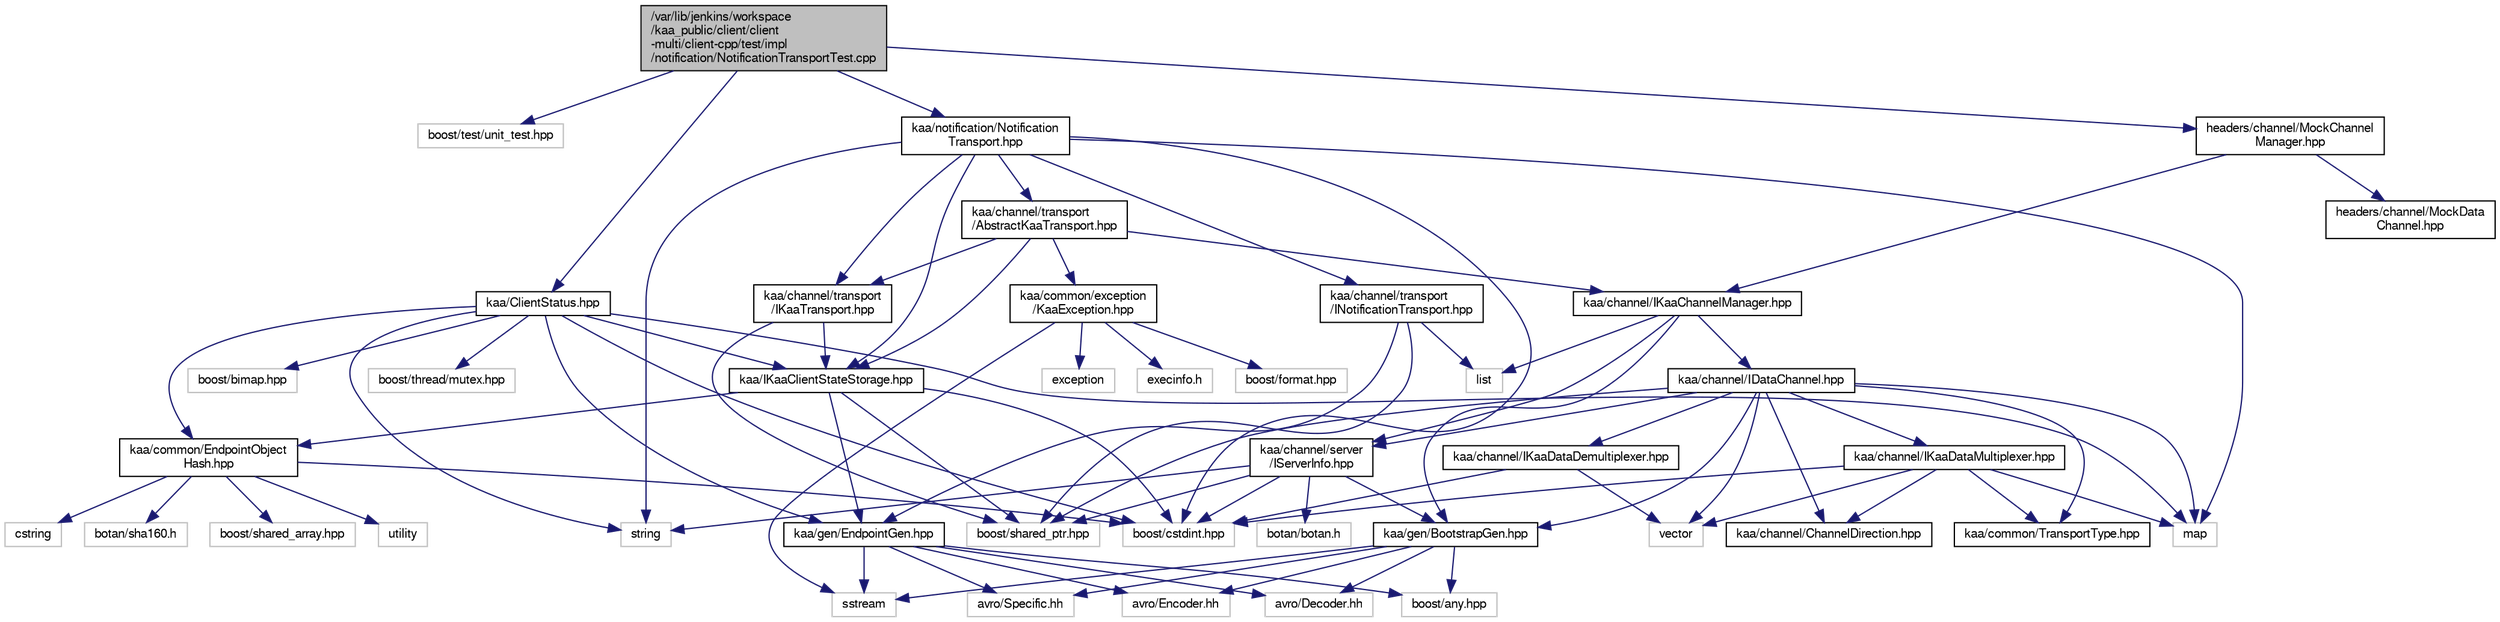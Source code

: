 digraph "/var/lib/jenkins/workspace/kaa_public/client/client-multi/client-cpp/test/impl/notification/NotificationTransportTest.cpp"
{
  bgcolor="transparent";
  edge [fontname="FreeSans",fontsize="10",labelfontname="FreeSans",labelfontsize="10"];
  node [fontname="FreeSans",fontsize="10",shape=record];
  Node1 [label="/var/lib/jenkins/workspace\l/kaa_public/client/client\l-multi/client-cpp/test/impl\l/notification/NotificationTransportTest.cpp",height=0.2,width=0.4,color="black", fillcolor="grey75", style="filled" fontcolor="black"];
  Node1 -> Node2 [color="midnightblue",fontsize="10",style="solid",fontname="FreeSans"];
  Node2 [label="boost/test/unit_test.hpp",height=0.2,width=0.4,color="grey75"];
  Node1 -> Node3 [color="midnightblue",fontsize="10",style="solid",fontname="FreeSans"];
  Node3 [label="kaa/ClientStatus.hpp",height=0.2,width=0.4,color="black",URL="$ClientStatus_8hpp.html"];
  Node3 -> Node4 [color="midnightblue",fontsize="10",style="solid",fontname="FreeSans"];
  Node4 [label="string",height=0.2,width=0.4,color="grey75"];
  Node3 -> Node5 [color="midnightblue",fontsize="10",style="solid",fontname="FreeSans"];
  Node5 [label="map",height=0.2,width=0.4,color="grey75"];
  Node3 -> Node6 [color="midnightblue",fontsize="10",style="solid",fontname="FreeSans"];
  Node6 [label="boost/cstdint.hpp",height=0.2,width=0.4,color="grey75"];
  Node3 -> Node7 [color="midnightblue",fontsize="10",style="solid",fontname="FreeSans"];
  Node7 [label="boost/bimap.hpp",height=0.2,width=0.4,color="grey75"];
  Node3 -> Node8 [color="midnightblue",fontsize="10",style="solid",fontname="FreeSans"];
  Node8 [label="boost/thread/mutex.hpp",height=0.2,width=0.4,color="grey75"];
  Node3 -> Node9 [color="midnightblue",fontsize="10",style="solid",fontname="FreeSans"];
  Node9 [label="kaa/gen/EndpointGen.hpp",height=0.2,width=0.4,color="black",URL="$kaa_2gen_2EndpointGen_8hpp.html"];
  Node9 -> Node10 [color="midnightblue",fontsize="10",style="solid",fontname="FreeSans"];
  Node10 [label="sstream",height=0.2,width=0.4,color="grey75"];
  Node9 -> Node11 [color="midnightblue",fontsize="10",style="solid",fontname="FreeSans"];
  Node11 [label="boost/any.hpp",height=0.2,width=0.4,color="grey75"];
  Node9 -> Node12 [color="midnightblue",fontsize="10",style="solid",fontname="FreeSans"];
  Node12 [label="avro/Specific.hh",height=0.2,width=0.4,color="grey75"];
  Node9 -> Node13 [color="midnightblue",fontsize="10",style="solid",fontname="FreeSans"];
  Node13 [label="avro/Encoder.hh",height=0.2,width=0.4,color="grey75"];
  Node9 -> Node14 [color="midnightblue",fontsize="10",style="solid",fontname="FreeSans"];
  Node14 [label="avro/Decoder.hh",height=0.2,width=0.4,color="grey75"];
  Node3 -> Node15 [color="midnightblue",fontsize="10",style="solid",fontname="FreeSans"];
  Node15 [label="kaa/common/EndpointObject\lHash.hpp",height=0.2,width=0.4,color="black",URL="$EndpointObjectHash_8hpp.html"];
  Node15 -> Node16 [color="midnightblue",fontsize="10",style="solid",fontname="FreeSans"];
  Node16 [label="utility",height=0.2,width=0.4,color="grey75"];
  Node15 -> Node17 [color="midnightblue",fontsize="10",style="solid",fontname="FreeSans"];
  Node17 [label="cstring",height=0.2,width=0.4,color="grey75"];
  Node15 -> Node18 [color="midnightblue",fontsize="10",style="solid",fontname="FreeSans"];
  Node18 [label="botan/sha160.h",height=0.2,width=0.4,color="grey75"];
  Node15 -> Node6 [color="midnightblue",fontsize="10",style="solid",fontname="FreeSans"];
  Node15 -> Node19 [color="midnightblue",fontsize="10",style="solid",fontname="FreeSans"];
  Node19 [label="boost/shared_array.hpp",height=0.2,width=0.4,color="grey75"];
  Node3 -> Node20 [color="midnightblue",fontsize="10",style="solid",fontname="FreeSans"];
  Node20 [label="kaa/IKaaClientStateStorage.hpp",height=0.2,width=0.4,color="black",URL="$IKaaClientStateStorage_8hpp.html"];
  Node20 -> Node6 [color="midnightblue",fontsize="10",style="solid",fontname="FreeSans"];
  Node20 -> Node21 [color="midnightblue",fontsize="10",style="solid",fontname="FreeSans"];
  Node21 [label="boost/shared_ptr.hpp",height=0.2,width=0.4,color="grey75"];
  Node20 -> Node9 [color="midnightblue",fontsize="10",style="solid",fontname="FreeSans"];
  Node20 -> Node15 [color="midnightblue",fontsize="10",style="solid",fontname="FreeSans"];
  Node1 -> Node22 [color="midnightblue",fontsize="10",style="solid",fontname="FreeSans"];
  Node22 [label="kaa/notification/Notification\lTransport.hpp",height=0.2,width=0.4,color="black",URL="$NotificationTransport_8hpp.html"];
  Node22 -> Node5 [color="midnightblue",fontsize="10",style="solid",fontname="FreeSans"];
  Node22 -> Node4 [color="midnightblue",fontsize="10",style="solid",fontname="FreeSans"];
  Node22 -> Node6 [color="midnightblue",fontsize="10",style="solid",fontname="FreeSans"];
  Node22 -> Node23 [color="midnightblue",fontsize="10",style="solid",fontname="FreeSans"];
  Node23 [label="kaa/channel/transport\l/IKaaTransport.hpp",height=0.2,width=0.4,color="black",URL="$IKaaTransport_8hpp.html"];
  Node23 -> Node20 [color="midnightblue",fontsize="10",style="solid",fontname="FreeSans"];
  Node23 -> Node21 [color="midnightblue",fontsize="10",style="solid",fontname="FreeSans"];
  Node22 -> Node24 [color="midnightblue",fontsize="10",style="solid",fontname="FreeSans"];
  Node24 [label="kaa/channel/transport\l/INotificationTransport.hpp",height=0.2,width=0.4,color="black",URL="$INotificationTransport_8hpp.html"];
  Node24 -> Node25 [color="midnightblue",fontsize="10",style="solid",fontname="FreeSans"];
  Node25 [label="list",height=0.2,width=0.4,color="grey75"];
  Node24 -> Node21 [color="midnightblue",fontsize="10",style="solid",fontname="FreeSans"];
  Node24 -> Node9 [color="midnightblue",fontsize="10",style="solid",fontname="FreeSans"];
  Node22 -> Node26 [color="midnightblue",fontsize="10",style="solid",fontname="FreeSans"];
  Node26 [label="kaa/channel/transport\l/AbstractKaaTransport.hpp",height=0.2,width=0.4,color="black",URL="$AbstractKaaTransport_8hpp.html"];
  Node26 -> Node23 [color="midnightblue",fontsize="10",style="solid",fontname="FreeSans"];
  Node26 -> Node27 [color="midnightblue",fontsize="10",style="solid",fontname="FreeSans"];
  Node27 [label="kaa/channel/IKaaChannelManager.hpp",height=0.2,width=0.4,color="black",URL="$IKaaChannelManager_8hpp.html"];
  Node27 -> Node25 [color="midnightblue",fontsize="10",style="solid",fontname="FreeSans"];
  Node27 -> Node28 [color="midnightblue",fontsize="10",style="solid",fontname="FreeSans"];
  Node28 [label="kaa/gen/BootstrapGen.hpp",height=0.2,width=0.4,color="black",URL="$BootstrapGen_8hpp.html"];
  Node28 -> Node10 [color="midnightblue",fontsize="10",style="solid",fontname="FreeSans"];
  Node28 -> Node11 [color="midnightblue",fontsize="10",style="solid",fontname="FreeSans"];
  Node28 -> Node12 [color="midnightblue",fontsize="10",style="solid",fontname="FreeSans"];
  Node28 -> Node13 [color="midnightblue",fontsize="10",style="solid",fontname="FreeSans"];
  Node28 -> Node14 [color="midnightblue",fontsize="10",style="solid",fontname="FreeSans"];
  Node27 -> Node29 [color="midnightblue",fontsize="10",style="solid",fontname="FreeSans"];
  Node29 [label="kaa/channel/IDataChannel.hpp",height=0.2,width=0.4,color="black",URL="$IDataChannel_8hpp.html"];
  Node29 -> Node21 [color="midnightblue",fontsize="10",style="solid",fontname="FreeSans"];
  Node29 -> Node30 [color="midnightblue",fontsize="10",style="solid",fontname="FreeSans"];
  Node30 [label="vector",height=0.2,width=0.4,color="grey75"];
  Node29 -> Node5 [color="midnightblue",fontsize="10",style="solid",fontname="FreeSans"];
  Node29 -> Node31 [color="midnightblue",fontsize="10",style="solid",fontname="FreeSans"];
  Node31 [label="kaa/common/TransportType.hpp",height=0.2,width=0.4,color="black",URL="$TransportType_8hpp.html"];
  Node29 -> Node32 [color="midnightblue",fontsize="10",style="solid",fontname="FreeSans"];
  Node32 [label="kaa/channel/ChannelDirection.hpp",height=0.2,width=0.4,color="black",URL="$ChannelDirection_8hpp.html"];
  Node29 -> Node33 [color="midnightblue",fontsize="10",style="solid",fontname="FreeSans"];
  Node33 [label="kaa/channel/IKaaDataMultiplexer.hpp",height=0.2,width=0.4,color="black",URL="$IKaaDataMultiplexer_8hpp.html"];
  Node33 -> Node6 [color="midnightblue",fontsize="10",style="solid",fontname="FreeSans"];
  Node33 -> Node5 [color="midnightblue",fontsize="10",style="solid",fontname="FreeSans"];
  Node33 -> Node30 [color="midnightblue",fontsize="10",style="solid",fontname="FreeSans"];
  Node33 -> Node31 [color="midnightblue",fontsize="10",style="solid",fontname="FreeSans"];
  Node33 -> Node32 [color="midnightblue",fontsize="10",style="solid",fontname="FreeSans"];
  Node29 -> Node34 [color="midnightblue",fontsize="10",style="solid",fontname="FreeSans"];
  Node34 [label="kaa/channel/IKaaDataDemultiplexer.hpp",height=0.2,width=0.4,color="black",URL="$IKaaDataDemultiplexer_8hpp.html"];
  Node34 -> Node6 [color="midnightblue",fontsize="10",style="solid",fontname="FreeSans"];
  Node34 -> Node30 [color="midnightblue",fontsize="10",style="solid",fontname="FreeSans"];
  Node29 -> Node28 [color="midnightblue",fontsize="10",style="solid",fontname="FreeSans"];
  Node29 -> Node35 [color="midnightblue",fontsize="10",style="solid",fontname="FreeSans"];
  Node35 [label="kaa/channel/server\l/IServerInfo.hpp",height=0.2,width=0.4,color="black",URL="$IServerInfo_8hpp.html"];
  Node35 -> Node4 [color="midnightblue",fontsize="10",style="solid",fontname="FreeSans"];
  Node35 -> Node36 [color="midnightblue",fontsize="10",style="solid",fontname="FreeSans"];
  Node36 [label="botan/botan.h",height=0.2,width=0.4,color="grey75"];
  Node35 -> Node6 [color="midnightblue",fontsize="10",style="solid",fontname="FreeSans"];
  Node35 -> Node21 [color="midnightblue",fontsize="10",style="solid",fontname="FreeSans"];
  Node35 -> Node28 [color="midnightblue",fontsize="10",style="solid",fontname="FreeSans"];
  Node27 -> Node35 [color="midnightblue",fontsize="10",style="solid",fontname="FreeSans"];
  Node26 -> Node37 [color="midnightblue",fontsize="10",style="solid",fontname="FreeSans"];
  Node37 [label="kaa/common/exception\l/KaaException.hpp",height=0.2,width=0.4,color="black",URL="$KaaException_8hpp.html"];
  Node37 -> Node38 [color="midnightblue",fontsize="10",style="solid",fontname="FreeSans"];
  Node38 [label="boost/format.hpp",height=0.2,width=0.4,color="grey75"];
  Node37 -> Node39 [color="midnightblue",fontsize="10",style="solid",fontname="FreeSans"];
  Node39 [label="exception",height=0.2,width=0.4,color="grey75"];
  Node37 -> Node10 [color="midnightblue",fontsize="10",style="solid",fontname="FreeSans"];
  Node37 -> Node40 [color="midnightblue",fontsize="10",style="solid",fontname="FreeSans"];
  Node40 [label="execinfo.h",height=0.2,width=0.4,color="grey75"];
  Node26 -> Node20 [color="midnightblue",fontsize="10",style="solid",fontname="FreeSans"];
  Node22 -> Node20 [color="midnightblue",fontsize="10",style="solid",fontname="FreeSans"];
  Node1 -> Node41 [color="midnightblue",fontsize="10",style="solid",fontname="FreeSans"];
  Node41 [label="headers/channel/MockChannel\lManager.hpp",height=0.2,width=0.4,color="black",URL="$MockChannelManager_8hpp.html"];
  Node41 -> Node27 [color="midnightblue",fontsize="10",style="solid",fontname="FreeSans"];
  Node41 -> Node42 [color="midnightblue",fontsize="10",style="solid",fontname="FreeSans"];
  Node42 [label="headers/channel/MockData\lChannel.hpp",height=0.2,width=0.4,color="black",URL="$MockDataChannel_8hpp.html"];
}
